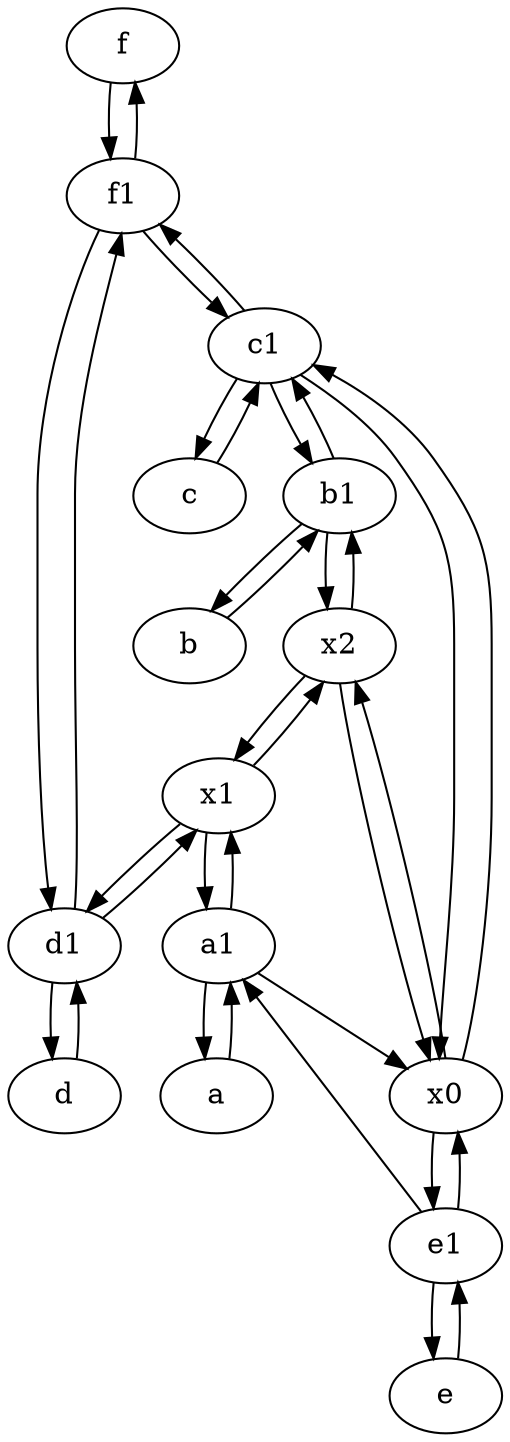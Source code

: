 digraph  {
	f [pos="15,45!"];
	b1 [pos="45,20!"];
	d1 [pos="25,30!"];
	x0;
	x2;
	d [pos="20,30!"];
	e [pos="30,50!"];
	b [pos="50,20!"];
	a1 [pos="40,15!"];
	x1;
	e1 [pos="25,45!"];
	c [pos="20,10!"];
	c1 [pos="30,15!"];
	a [pos="40,10!"];
	f1;
	c1 -> c;
	c1 -> x0;
	f1 -> f;
	a1 -> a;
	d -> d1;
	e -> e1;
	x0 -> e1;
	f1 -> d1;
	d1 -> f1;
	e1 -> x0;
	x1 -> a1;
	x2 -> b1;
	c -> c1;
	d1 -> d;
	b1 -> b;
	b -> b1;
	x2 -> x1;
	d1 -> x1;
	x0 -> c1;
	x1 -> x2;
	f1 -> c1;
	f -> f1;
	b1 -> x2;
	a1 -> x0;
	x0 -> x2;
	x1 -> d1;
	a1 -> x1;
	c1 -> b1;
	a -> a1;
	c1 -> f1;
	e1 -> a1;
	b1 -> c1;
	x2 -> x0;
	e1 -> e;

	}